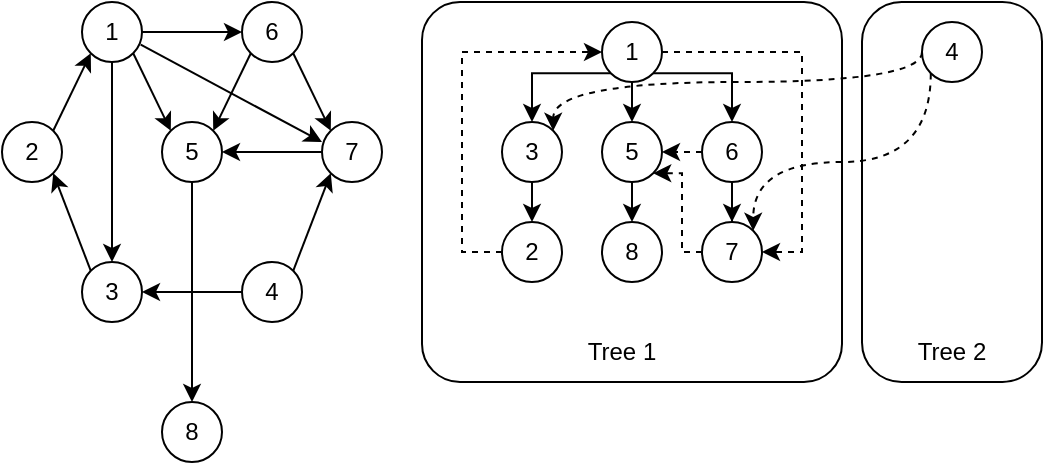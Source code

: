 <mxfile version="27.1.6">
  <diagram name="第 1 页" id="y0LzZpdCisVvOP-Uc2nc">
    <mxGraphModel dx="770" dy="429" grid="1" gridSize="10" guides="1" tooltips="1" connect="1" arrows="1" fold="1" page="1" pageScale="1" pageWidth="1000" pageHeight="1000" math="0" shadow="0">
      <root>
        <mxCell id="0" />
        <mxCell id="1" parent="0" />
        <mxCell id="tNPvkO_qZganLPPO9eDa-56" value="" style="rounded=1;whiteSpace=wrap;html=1;arcSize=22;" vertex="1" parent="1">
          <mxGeometry x="510" y="10" width="90" height="190" as="geometry" />
        </mxCell>
        <mxCell id="tNPvkO_qZganLPPO9eDa-54" value="" style="rounded=1;whiteSpace=wrap;html=1;arcSize=10;" vertex="1" parent="1">
          <mxGeometry x="290" y="10" width="210" height="190" as="geometry" />
        </mxCell>
        <mxCell id="tNPvkO_qZganLPPO9eDa-1" value="1" style="ellipse;whiteSpace=wrap;html=1;" vertex="1" parent="1">
          <mxGeometry x="120" y="10" width="30" height="30" as="geometry" />
        </mxCell>
        <mxCell id="tNPvkO_qZganLPPO9eDa-2" value="2" style="ellipse;whiteSpace=wrap;html=1;" vertex="1" parent="1">
          <mxGeometry x="80" y="70" width="30" height="30" as="geometry" />
        </mxCell>
        <mxCell id="tNPvkO_qZganLPPO9eDa-3" value="3" style="ellipse;whiteSpace=wrap;html=1;" vertex="1" parent="1">
          <mxGeometry x="120" y="140" width="30" height="30" as="geometry" />
        </mxCell>
        <mxCell id="tNPvkO_qZganLPPO9eDa-5" value="" style="endArrow=classic;html=1;rounded=0;exitX=1;exitY=0;exitDx=0;exitDy=0;entryX=0;entryY=1;entryDx=0;entryDy=0;" edge="1" parent="1" source="tNPvkO_qZganLPPO9eDa-2" target="tNPvkO_qZganLPPO9eDa-1">
          <mxGeometry width="50" height="50" relative="1" as="geometry">
            <mxPoint x="250" y="140" as="sourcePoint" />
            <mxPoint x="120" y="80" as="targetPoint" />
          </mxGeometry>
        </mxCell>
        <mxCell id="tNPvkO_qZganLPPO9eDa-7" value="" style="endArrow=classic;html=1;rounded=0;exitX=0;exitY=0;exitDx=0;exitDy=0;entryX=1;entryY=1;entryDx=0;entryDy=0;" edge="1" parent="1" source="tNPvkO_qZganLPPO9eDa-3" target="tNPvkO_qZganLPPO9eDa-2">
          <mxGeometry width="50" height="50" relative="1" as="geometry">
            <mxPoint x="110" y="100" as="sourcePoint" />
            <mxPoint x="92" y="138" as="targetPoint" />
          </mxGeometry>
        </mxCell>
        <mxCell id="tNPvkO_qZganLPPO9eDa-10" value="" style="endArrow=classic;html=1;rounded=0;exitX=0.5;exitY=1;exitDx=0;exitDy=0;entryX=0.5;entryY=0;entryDx=0;entryDy=0;" edge="1" parent="1" source="tNPvkO_qZganLPPO9eDa-1" target="tNPvkO_qZganLPPO9eDa-3">
          <mxGeometry width="50" height="50" relative="1" as="geometry">
            <mxPoint x="120" y="110" as="sourcePoint" />
            <mxPoint x="138" y="158" as="targetPoint" />
          </mxGeometry>
        </mxCell>
        <mxCell id="tNPvkO_qZganLPPO9eDa-12" value="7" style="ellipse;whiteSpace=wrap;html=1;" vertex="1" parent="1">
          <mxGeometry x="240" y="70" width="30" height="30" as="geometry" />
        </mxCell>
        <mxCell id="tNPvkO_qZganLPPO9eDa-61" style="edgeStyle=orthogonalEdgeStyle;rounded=0;orthogonalLoop=1;jettySize=auto;html=1;exitX=0.5;exitY=1;exitDx=0;exitDy=0;entryX=0.5;entryY=0;entryDx=0;entryDy=0;" edge="1" parent="1" source="tNPvkO_qZganLPPO9eDa-13" target="tNPvkO_qZganLPPO9eDa-58">
          <mxGeometry relative="1" as="geometry" />
        </mxCell>
        <mxCell id="tNPvkO_qZganLPPO9eDa-13" value="5" style="ellipse;whiteSpace=wrap;html=1;" vertex="1" parent="1">
          <mxGeometry x="160" y="70" width="30" height="30" as="geometry" />
        </mxCell>
        <mxCell id="tNPvkO_qZganLPPO9eDa-14" value="6" style="ellipse;whiteSpace=wrap;html=1;" vertex="1" parent="1">
          <mxGeometry x="200" y="10" width="30" height="30" as="geometry" />
        </mxCell>
        <mxCell id="tNPvkO_qZganLPPO9eDa-16" value="" style="endArrow=classic;html=1;rounded=0;exitX=1;exitY=1;exitDx=0;exitDy=0;entryX=0;entryY=0;entryDx=0;entryDy=0;" edge="1" parent="1" source="tNPvkO_qZganLPPO9eDa-1" target="tNPvkO_qZganLPPO9eDa-13">
          <mxGeometry width="50" height="50" relative="1" as="geometry">
            <mxPoint x="160" y="70" as="sourcePoint" />
            <mxPoint x="170" y="170" as="targetPoint" />
          </mxGeometry>
        </mxCell>
        <mxCell id="tNPvkO_qZganLPPO9eDa-17" value="" style="endArrow=classic;html=1;rounded=0;exitX=0;exitY=1;exitDx=0;exitDy=0;entryX=1;entryY=0;entryDx=0;entryDy=0;" edge="1" parent="1" source="tNPvkO_qZganLPPO9eDa-14" target="tNPvkO_qZganLPPO9eDa-13">
          <mxGeometry width="50" height="50" relative="1" as="geometry">
            <mxPoint x="170" y="40" as="sourcePoint" />
            <mxPoint x="198" y="78" as="targetPoint" />
          </mxGeometry>
        </mxCell>
        <mxCell id="tNPvkO_qZganLPPO9eDa-19" value="" style="endArrow=classic;html=1;rounded=0;exitX=1;exitY=0.5;exitDx=0;exitDy=0;entryX=0;entryY=0.5;entryDx=0;entryDy=0;" edge="1" parent="1" source="tNPvkO_qZganLPPO9eDa-1" target="tNPvkO_qZganLPPO9eDa-14">
          <mxGeometry width="50" height="50" relative="1" as="geometry">
            <mxPoint x="160" y="50" as="sourcePoint" />
            <mxPoint x="188" y="88" as="targetPoint" />
          </mxGeometry>
        </mxCell>
        <mxCell id="tNPvkO_qZganLPPO9eDa-22" value="" style="endArrow=classic;html=1;rounded=0;exitX=1;exitY=1;exitDx=0;exitDy=0;entryX=0;entryY=0;entryDx=0;entryDy=0;" edge="1" parent="1" source="tNPvkO_qZganLPPO9eDa-14" target="tNPvkO_qZganLPPO9eDa-12">
          <mxGeometry width="50" height="50" relative="1" as="geometry">
            <mxPoint x="248" y="32" as="sourcePoint" />
            <mxPoint x="230" y="70" as="targetPoint" />
          </mxGeometry>
        </mxCell>
        <mxCell id="tNPvkO_qZganLPPO9eDa-33" style="edgeStyle=orthogonalEdgeStyle;rounded=0;orthogonalLoop=1;jettySize=auto;html=1;exitX=0;exitY=1;exitDx=0;exitDy=0;entryX=0.5;entryY=0;entryDx=0;entryDy=0;" edge="1" parent="1" source="tNPvkO_qZganLPPO9eDa-23" target="tNPvkO_qZganLPPO9eDa-25">
          <mxGeometry relative="1" as="geometry" />
        </mxCell>
        <mxCell id="tNPvkO_qZganLPPO9eDa-34" style="edgeStyle=orthogonalEdgeStyle;rounded=0;orthogonalLoop=1;jettySize=auto;html=1;exitX=0.5;exitY=1;exitDx=0;exitDy=0;entryX=0.5;entryY=0;entryDx=0;entryDy=0;" edge="1" parent="1" source="tNPvkO_qZganLPPO9eDa-23" target="tNPvkO_qZganLPPO9eDa-26">
          <mxGeometry relative="1" as="geometry" />
        </mxCell>
        <mxCell id="tNPvkO_qZganLPPO9eDa-35" style="edgeStyle=orthogonalEdgeStyle;rounded=0;orthogonalLoop=1;jettySize=auto;html=1;exitX=1;exitY=1;exitDx=0;exitDy=0;entryX=0.5;entryY=0;entryDx=0;entryDy=0;" edge="1" parent="1" source="tNPvkO_qZganLPPO9eDa-23" target="tNPvkO_qZganLPPO9eDa-27">
          <mxGeometry relative="1" as="geometry" />
        </mxCell>
        <mxCell id="tNPvkO_qZganLPPO9eDa-44" style="edgeStyle=orthogonalEdgeStyle;rounded=0;orthogonalLoop=1;jettySize=auto;html=1;exitX=1;exitY=0.5;exitDx=0;exitDy=0;entryX=1;entryY=0.5;entryDx=0;entryDy=0;dashed=1;" edge="1" parent="1" source="tNPvkO_qZganLPPO9eDa-23" target="tNPvkO_qZganLPPO9eDa-28">
          <mxGeometry relative="1" as="geometry" />
        </mxCell>
        <mxCell id="tNPvkO_qZganLPPO9eDa-23" value="1" style="ellipse;whiteSpace=wrap;html=1;" vertex="1" parent="1">
          <mxGeometry x="380" y="20" width="30" height="30" as="geometry" />
        </mxCell>
        <mxCell id="tNPvkO_qZganLPPO9eDa-39" style="edgeStyle=orthogonalEdgeStyle;rounded=0;orthogonalLoop=1;jettySize=auto;html=1;exitX=0.5;exitY=1;exitDx=0;exitDy=0;entryX=0.5;entryY=0;entryDx=0;entryDy=0;" edge="1" parent="1" source="tNPvkO_qZganLPPO9eDa-25" target="tNPvkO_qZganLPPO9eDa-38">
          <mxGeometry relative="1" as="geometry" />
        </mxCell>
        <mxCell id="tNPvkO_qZganLPPO9eDa-25" value="3" style="ellipse;whiteSpace=wrap;html=1;" vertex="1" parent="1">
          <mxGeometry x="330" y="70" width="30" height="30" as="geometry" />
        </mxCell>
        <mxCell id="tNPvkO_qZganLPPO9eDa-60" style="edgeStyle=orthogonalEdgeStyle;rounded=0;orthogonalLoop=1;jettySize=auto;html=1;exitX=0.5;exitY=1;exitDx=0;exitDy=0;entryX=0.5;entryY=0;entryDx=0;entryDy=0;" edge="1" parent="1" source="tNPvkO_qZganLPPO9eDa-26" target="tNPvkO_qZganLPPO9eDa-59">
          <mxGeometry relative="1" as="geometry" />
        </mxCell>
        <mxCell id="tNPvkO_qZganLPPO9eDa-26" value="5" style="ellipse;whiteSpace=wrap;html=1;" vertex="1" parent="1">
          <mxGeometry x="380" y="70" width="30" height="30" as="geometry" />
        </mxCell>
        <mxCell id="tNPvkO_qZganLPPO9eDa-36" style="edgeStyle=orthogonalEdgeStyle;rounded=0;orthogonalLoop=1;jettySize=auto;html=1;exitX=0.5;exitY=1;exitDx=0;exitDy=0;" edge="1" parent="1" source="tNPvkO_qZganLPPO9eDa-27" target="tNPvkO_qZganLPPO9eDa-28">
          <mxGeometry relative="1" as="geometry" />
        </mxCell>
        <mxCell id="tNPvkO_qZganLPPO9eDa-41" style="edgeStyle=orthogonalEdgeStyle;rounded=0;orthogonalLoop=1;jettySize=auto;html=1;exitX=0;exitY=0.5;exitDx=0;exitDy=0;entryX=1;entryY=0.5;entryDx=0;entryDy=0;dashed=1;" edge="1" parent="1" source="tNPvkO_qZganLPPO9eDa-27" target="tNPvkO_qZganLPPO9eDa-26">
          <mxGeometry relative="1" as="geometry" />
        </mxCell>
        <mxCell id="tNPvkO_qZganLPPO9eDa-27" value="6" style="ellipse;whiteSpace=wrap;html=1;" vertex="1" parent="1">
          <mxGeometry x="430" y="70" width="30" height="30" as="geometry" />
        </mxCell>
        <mxCell id="tNPvkO_qZganLPPO9eDa-37" style="edgeStyle=orthogonalEdgeStyle;rounded=0;orthogonalLoop=1;jettySize=auto;html=1;exitX=0;exitY=0.5;exitDx=0;exitDy=0;entryX=1;entryY=1;entryDx=0;entryDy=0;dashed=1;" edge="1" parent="1" source="tNPvkO_qZganLPPO9eDa-28" target="tNPvkO_qZganLPPO9eDa-26">
          <mxGeometry relative="1" as="geometry">
            <Array as="points">
              <mxPoint x="420" y="135" />
              <mxPoint x="420" y="96" />
            </Array>
          </mxGeometry>
        </mxCell>
        <mxCell id="tNPvkO_qZganLPPO9eDa-28" value="7" style="ellipse;whiteSpace=wrap;html=1;" vertex="1" parent="1">
          <mxGeometry x="430" y="120" width="30" height="30" as="geometry" />
        </mxCell>
        <mxCell id="tNPvkO_qZganLPPO9eDa-52" style="edgeStyle=orthogonalEdgeStyle;rounded=0;orthogonalLoop=1;jettySize=auto;html=1;exitX=0;exitY=0.5;exitDx=0;exitDy=0;entryX=1;entryY=0;entryDx=0;entryDy=0;curved=1;dashed=1;" edge="1" parent="1" source="tNPvkO_qZganLPPO9eDa-30" target="tNPvkO_qZganLPPO9eDa-25">
          <mxGeometry relative="1" as="geometry">
            <Array as="points">
              <mxPoint x="540" y="50" />
              <mxPoint x="356" y="50" />
            </Array>
          </mxGeometry>
        </mxCell>
        <mxCell id="tNPvkO_qZganLPPO9eDa-53" style="edgeStyle=orthogonalEdgeStyle;rounded=0;orthogonalLoop=1;jettySize=auto;html=1;exitX=0;exitY=1;exitDx=0;exitDy=0;entryX=1;entryY=0;entryDx=0;entryDy=0;curved=1;dashed=1;" edge="1" parent="1" source="tNPvkO_qZganLPPO9eDa-30" target="tNPvkO_qZganLPPO9eDa-28">
          <mxGeometry relative="1" as="geometry">
            <Array as="points">
              <mxPoint x="544" y="90" />
              <mxPoint x="456" y="90" />
            </Array>
          </mxGeometry>
        </mxCell>
        <mxCell id="tNPvkO_qZganLPPO9eDa-30" value="4" style="ellipse;whiteSpace=wrap;html=1;" vertex="1" parent="1">
          <mxGeometry x="540" y="20" width="30" height="30" as="geometry" />
        </mxCell>
        <mxCell id="tNPvkO_qZganLPPO9eDa-32" value="" style="endArrow=classic;html=1;rounded=0;exitX=0;exitY=0.5;exitDx=0;exitDy=0;entryX=1;entryY=0.5;entryDx=0;entryDy=0;" edge="1" parent="1" source="tNPvkO_qZganLPPO9eDa-12" target="tNPvkO_qZganLPPO9eDa-13">
          <mxGeometry width="50" height="50" relative="1" as="geometry">
            <mxPoint x="260" y="50" as="sourcePoint" />
            <mxPoint x="278" y="88" as="targetPoint" />
          </mxGeometry>
        </mxCell>
        <mxCell id="tNPvkO_qZganLPPO9eDa-40" style="edgeStyle=orthogonalEdgeStyle;rounded=0;orthogonalLoop=1;jettySize=auto;html=1;exitX=0;exitY=0.5;exitDx=0;exitDy=0;entryX=0;entryY=0.5;entryDx=0;entryDy=0;dashed=1;" edge="1" parent="1" source="tNPvkO_qZganLPPO9eDa-38" target="tNPvkO_qZganLPPO9eDa-23">
          <mxGeometry relative="1" as="geometry" />
        </mxCell>
        <mxCell id="tNPvkO_qZganLPPO9eDa-38" value="2" style="ellipse;whiteSpace=wrap;html=1;" vertex="1" parent="1">
          <mxGeometry x="330" y="120" width="30" height="30" as="geometry" />
        </mxCell>
        <mxCell id="tNPvkO_qZganLPPO9eDa-43" value="" style="endArrow=classic;html=1;rounded=0;exitX=0.979;exitY=0.712;exitDx=0;exitDy=0;entryX=0;entryY=0.333;entryDx=0;entryDy=0;exitPerimeter=0;entryPerimeter=0;" edge="1" parent="1" source="tNPvkO_qZganLPPO9eDa-1" target="tNPvkO_qZganLPPO9eDa-12">
          <mxGeometry width="50" height="50" relative="1" as="geometry">
            <mxPoint x="248" y="50" as="sourcePoint" />
            <mxPoint x="220" y="88" as="targetPoint" />
          </mxGeometry>
        </mxCell>
        <mxCell id="tNPvkO_qZganLPPO9eDa-48" style="edgeStyle=orthogonalEdgeStyle;rounded=0;orthogonalLoop=1;jettySize=auto;html=1;exitX=0;exitY=0.5;exitDx=0;exitDy=0;entryX=1;entryY=0.5;entryDx=0;entryDy=0;" edge="1" parent="1" source="tNPvkO_qZganLPPO9eDa-45" target="tNPvkO_qZganLPPO9eDa-3">
          <mxGeometry relative="1" as="geometry">
            <Array as="points">
              <mxPoint x="180" y="155" />
              <mxPoint x="180" y="155" />
            </Array>
          </mxGeometry>
        </mxCell>
        <mxCell id="tNPvkO_qZganLPPO9eDa-45" value="4" style="ellipse;whiteSpace=wrap;html=1;" vertex="1" parent="1">
          <mxGeometry x="200" y="140" width="30" height="30" as="geometry" />
        </mxCell>
        <mxCell id="tNPvkO_qZganLPPO9eDa-51" value="" style="endArrow=classic;html=1;rounded=0;exitX=1;exitY=0;exitDx=0;exitDy=0;entryX=0;entryY=1;entryDx=0;entryDy=0;" edge="1" parent="1" source="tNPvkO_qZganLPPO9eDa-45" target="tNPvkO_qZganLPPO9eDa-12">
          <mxGeometry width="50" height="50" relative="1" as="geometry">
            <mxPoint x="220" y="60" as="sourcePoint" />
            <mxPoint x="321" y="109" as="targetPoint" />
          </mxGeometry>
        </mxCell>
        <mxCell id="tNPvkO_qZganLPPO9eDa-55" value="Tree 1" style="text;html=1;align=center;verticalAlign=middle;whiteSpace=wrap;rounded=0;" vertex="1" parent="1">
          <mxGeometry x="360" y="170" width="60" height="30" as="geometry" />
        </mxCell>
        <mxCell id="tNPvkO_qZganLPPO9eDa-57" value="Tree 2" style="text;html=1;align=center;verticalAlign=middle;whiteSpace=wrap;rounded=0;" vertex="1" parent="1">
          <mxGeometry x="525" y="170" width="60" height="30" as="geometry" />
        </mxCell>
        <mxCell id="tNPvkO_qZganLPPO9eDa-58" value="8" style="ellipse;whiteSpace=wrap;html=1;" vertex="1" parent="1">
          <mxGeometry x="160" y="210" width="30" height="30" as="geometry" />
        </mxCell>
        <mxCell id="tNPvkO_qZganLPPO9eDa-59" value="8" style="ellipse;whiteSpace=wrap;html=1;" vertex="1" parent="1">
          <mxGeometry x="380" y="120" width="30" height="30" as="geometry" />
        </mxCell>
      </root>
    </mxGraphModel>
  </diagram>
</mxfile>
